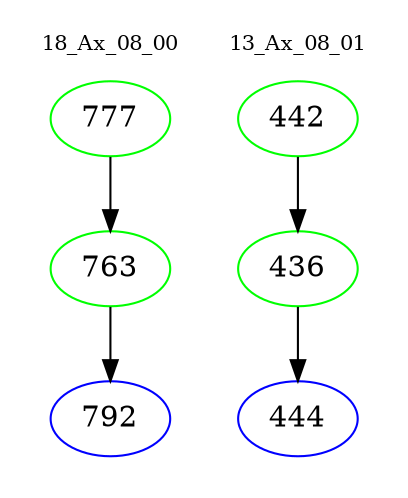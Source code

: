 digraph{
subgraph cluster_0 {
color = white
label = "18_Ax_08_00";
fontsize=10;
T0_777 [label="777", color="green"]
T0_777 -> T0_763 [color="black"]
T0_763 [label="763", color="green"]
T0_763 -> T0_792 [color="black"]
T0_792 [label="792", color="blue"]
}
subgraph cluster_1 {
color = white
label = "13_Ax_08_01";
fontsize=10;
T1_442 [label="442", color="green"]
T1_442 -> T1_436 [color="black"]
T1_436 [label="436", color="green"]
T1_436 -> T1_444 [color="black"]
T1_444 [label="444", color="blue"]
}
}
